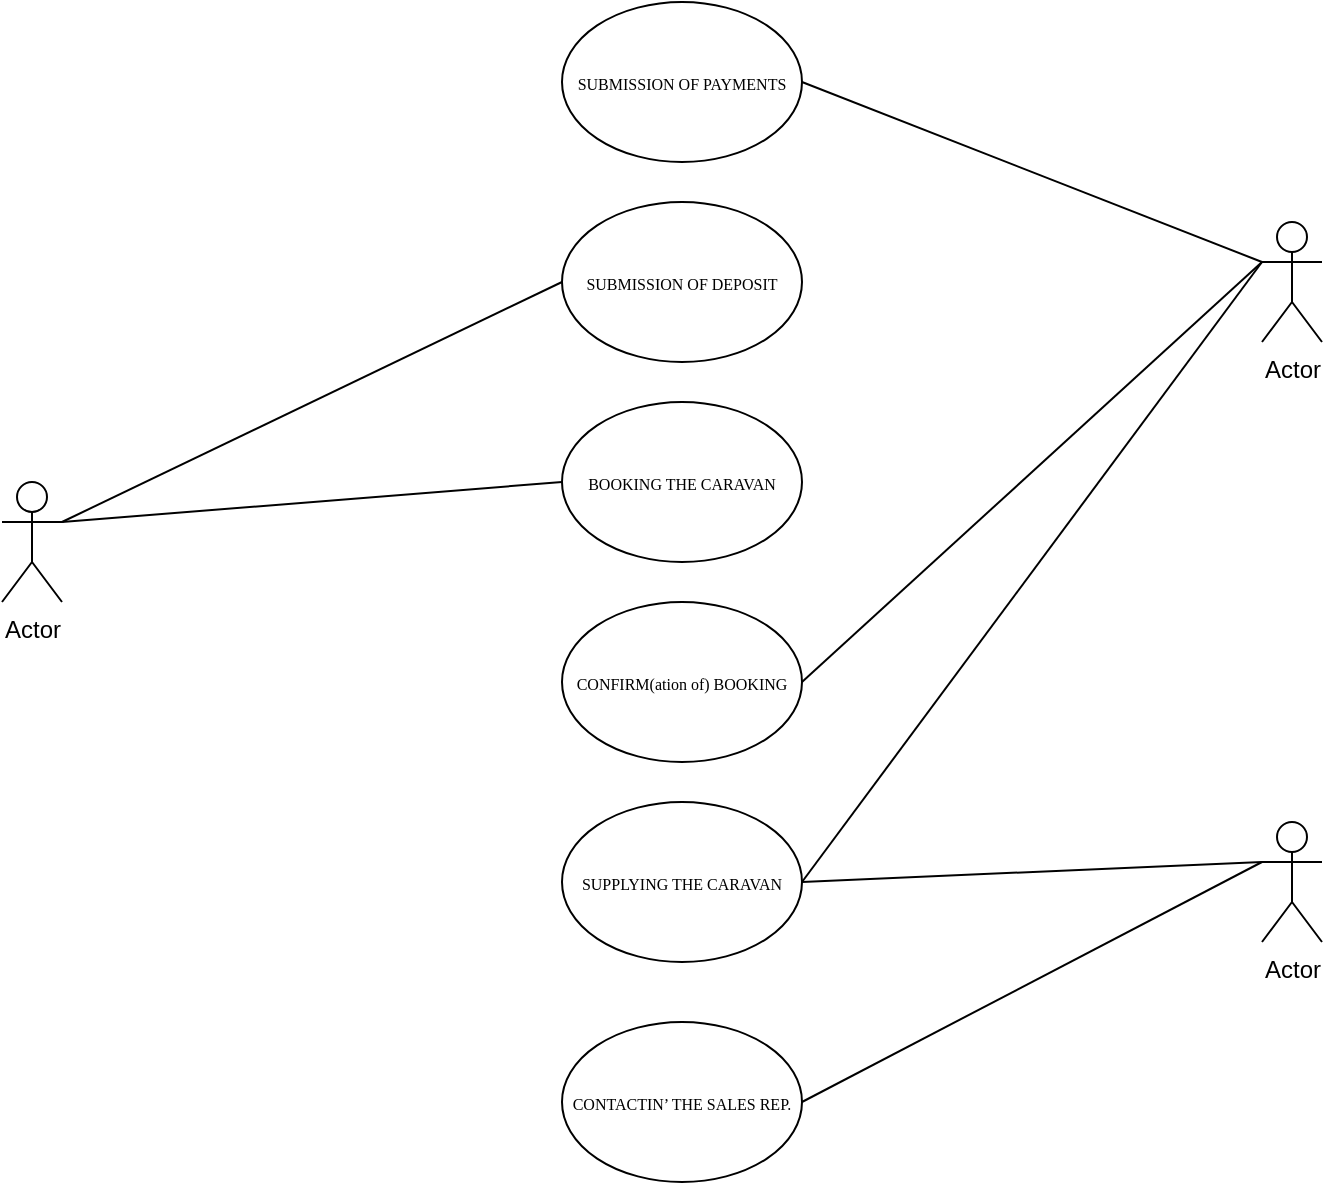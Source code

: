 <mxfile version="15.5.2" type="github">
  <diagram id="Ki4OD9zpx9m2wemxvtny" name="Page-1">
    <mxGraphModel dx="1422" dy="762" grid="1" gridSize="10" guides="1" tooltips="1" connect="1" arrows="1" fold="1" page="1" pageScale="1" pageWidth="827" pageHeight="1169" math="0" shadow="0">
      <root>
        <mxCell id="0" />
        <mxCell id="1" parent="0" />
        <mxCell id="0W6nrFl5lCPWv4pznCD_-1" value="Actor" style="shape=umlActor;verticalLabelPosition=bottom;verticalAlign=top;html=1;outlineConnect=0;" vertex="1" parent="1">
          <mxGeometry x="80" y="290" width="30" height="60" as="geometry" />
        </mxCell>
        <mxCell id="0W6nrFl5lCPWv4pznCD_-2" value="Actor" style="shape=umlActor;verticalLabelPosition=bottom;verticalAlign=top;html=1;outlineConnect=0;" vertex="1" parent="1">
          <mxGeometry x="710" y="460" width="30" height="60" as="geometry" />
        </mxCell>
        <mxCell id="0W6nrFl5lCPWv4pznCD_-3" value="Actor" style="shape=umlActor;verticalLabelPosition=bottom;verticalAlign=top;html=1;outlineConnect=0;" vertex="1" parent="1">
          <mxGeometry x="710" y="160" width="30" height="60" as="geometry" />
        </mxCell>
        <mxCell id="0W6nrFl5lCPWv4pznCD_-4" value="&#xa;&#xa;&lt;b style=&quot;font-weight: normal&quot; id=&quot;docs-internal-guid-d6d6a258-7fff-211c-9da3-53a5a46fa4c5&quot;&gt;&lt;span style=&quot;font-size: 6pt; font-family: &amp;quot;cg times&amp;quot;, serif; color: rgb(0, 0, 0); background-color: transparent; font-weight: 400; font-style: normal; font-variant: normal; text-decoration: none; vertical-align: baseline;&quot;&gt;SUBMISSION OF PAYMENTS&lt;/span&gt;&lt;/b&gt;&#xa;&#xa;" style="ellipse;whiteSpace=wrap;html=1;" vertex="1" parent="1">
          <mxGeometry x="360" y="50" width="120" height="80" as="geometry" />
        </mxCell>
        <mxCell id="0W6nrFl5lCPWv4pznCD_-5" value="&#xa;&#xa;&lt;b style=&quot;font-weight: normal&quot; id=&quot;docs-internal-guid-8f80560d-7fff-775f-be3a-dfc5eeb79c76&quot;&gt;&lt;span style=&quot;font-size: 6pt; font-family: &amp;quot;cg times&amp;quot;, serif; color: rgb(0, 0, 0); background-color: transparent; font-weight: 400; font-style: normal; font-variant: normal; text-decoration: none; vertical-align: baseline;&quot;&gt;SUBMISSION OF DEPOSIT&lt;/span&gt;&lt;/b&gt;&#xa;&#xa;" style="ellipse;whiteSpace=wrap;html=1;" vertex="1" parent="1">
          <mxGeometry x="360" y="150" width="120" height="80" as="geometry" />
        </mxCell>
        <mxCell id="0W6nrFl5lCPWv4pznCD_-6" value="&#xa;&#xa;&lt;b style=&quot;font-weight: normal&quot; id=&quot;docs-internal-guid-b35fc8ba-7fff-aa6d-255e-f7da49f02f3e&quot;&gt;&lt;span style=&quot;font-size: 6pt; font-family: &amp;quot;cg times&amp;quot;, serif; color: rgb(0, 0, 0); background-color: transparent; font-weight: 400; font-style: normal; font-variant: normal; text-decoration: none; vertical-align: baseline;&quot;&gt;BOOKING THE CARAVAN&lt;/span&gt;&lt;/b&gt;&#xa;&#xa;" style="ellipse;whiteSpace=wrap;html=1;" vertex="1" parent="1">
          <mxGeometry x="360" y="250" width="120" height="80" as="geometry" />
        </mxCell>
        <mxCell id="0W6nrFl5lCPWv4pznCD_-7" value="&#xa;&#xa;&lt;b style=&quot;font-weight: normal&quot; id=&quot;docs-internal-guid-f1c4a200-7fff-e0e9-b29e-194a61685224&quot;&gt;&lt;span style=&quot;font-size: 6pt; font-family: &amp;quot;cg times&amp;quot;, serif; color: rgb(0, 0, 0); background-color: transparent; font-weight: 400; font-style: normal; font-variant: normal; text-decoration: none; vertical-align: baseline;&quot;&gt;CONFIRM(ation of) BOOKING&lt;/span&gt;&lt;/b&gt;&#xa;&#xa;" style="ellipse;whiteSpace=wrap;html=1;" vertex="1" parent="1">
          <mxGeometry x="360" y="350" width="120" height="80" as="geometry" />
        </mxCell>
        <mxCell id="0W6nrFl5lCPWv4pznCD_-8" value="&#xa;&#xa;&lt;b style=&quot;font-weight: normal&quot; id=&quot;docs-internal-guid-71d05a63-7fff-0968-0c43-725606d91319&quot;&gt;&lt;span style=&quot;font-size: 6pt; font-family: &amp;quot;cg times&amp;quot;, serif; color: rgb(0, 0, 0); background-color: transparent; font-weight: 400; font-style: normal; font-variant: normal; text-decoration: none; vertical-align: baseline;&quot;&gt;SUPPLYING THE CARAVAN&lt;/span&gt;&lt;/b&gt;&#xa;&#xa;" style="ellipse;whiteSpace=wrap;html=1;" vertex="1" parent="1">
          <mxGeometry x="360" y="450" width="120" height="80" as="geometry" />
        </mxCell>
        <mxCell id="0W6nrFl5lCPWv4pznCD_-9" value="&#xa;&#xa;&lt;b style=&quot;font-weight: normal&quot; id=&quot;docs-internal-guid-7d473918-7fff-33c1-252f-c5b5c1e5bf32&quot;&gt;&lt;span style=&quot;font-size: 6pt; font-family: &amp;quot;cg times&amp;quot;, serif; color: rgb(0, 0, 0); background-color: transparent; font-weight: 400; font-style: normal; font-variant: normal; text-decoration: none; vertical-align: baseline;&quot;&gt;CONTACTIN’ THE SALES REP.&lt;/span&gt;&lt;/b&gt;&#xa;&#xa;" style="ellipse;whiteSpace=wrap;html=1;" vertex="1" parent="1">
          <mxGeometry x="360" y="560" width="120" height="80" as="geometry" />
        </mxCell>
        <mxCell id="0W6nrFl5lCPWv4pznCD_-15" value="" style="endArrow=none;html=1;rounded=0;entryX=0;entryY=0.333;entryDx=0;entryDy=0;entryPerimeter=0;exitX=1;exitY=0.5;exitDx=0;exitDy=0;" edge="1" parent="1" source="0W6nrFl5lCPWv4pznCD_-8" target="0W6nrFl5lCPWv4pznCD_-2">
          <mxGeometry width="50" height="50" relative="1" as="geometry">
            <mxPoint x="390" y="420" as="sourcePoint" />
            <mxPoint x="440" y="370" as="targetPoint" />
          </mxGeometry>
        </mxCell>
        <mxCell id="0W6nrFl5lCPWv4pznCD_-16" value="" style="endArrow=none;html=1;rounded=0;entryX=0;entryY=0.5;entryDx=0;entryDy=0;" edge="1" parent="1" target="0W6nrFl5lCPWv4pznCD_-6">
          <mxGeometry width="50" height="50" relative="1" as="geometry">
            <mxPoint x="110" y="310" as="sourcePoint" />
            <mxPoint x="160" y="260" as="targetPoint" />
          </mxGeometry>
        </mxCell>
        <mxCell id="0W6nrFl5lCPWv4pznCD_-17" value="" style="endArrow=none;html=1;rounded=0;entryX=0;entryY=0.5;entryDx=0;entryDy=0;" edge="1" parent="1" target="0W6nrFl5lCPWv4pznCD_-5">
          <mxGeometry width="50" height="50" relative="1" as="geometry">
            <mxPoint x="110" y="310" as="sourcePoint" />
            <mxPoint x="260" y="210" as="targetPoint" />
          </mxGeometry>
        </mxCell>
        <mxCell id="0W6nrFl5lCPWv4pznCD_-18" value="" style="endArrow=none;html=1;rounded=0;exitX=1;exitY=0.5;exitDx=0;exitDy=0;" edge="1" parent="1" source="0W6nrFl5lCPWv4pznCD_-8">
          <mxGeometry width="50" height="50" relative="1" as="geometry">
            <mxPoint x="660" y="230" as="sourcePoint" />
            <mxPoint x="710" y="180" as="targetPoint" />
          </mxGeometry>
        </mxCell>
        <mxCell id="0W6nrFl5lCPWv4pznCD_-19" value="" style="endArrow=none;html=1;rounded=0;exitX=1;exitY=0.5;exitDx=0;exitDy=0;" edge="1" parent="1" source="0W6nrFl5lCPWv4pznCD_-7">
          <mxGeometry width="50" height="50" relative="1" as="geometry">
            <mxPoint x="660" y="230" as="sourcePoint" />
            <mxPoint x="710" y="180" as="targetPoint" />
          </mxGeometry>
        </mxCell>
        <mxCell id="0W6nrFl5lCPWv4pznCD_-20" value="" style="endArrow=none;html=1;rounded=0;exitX=1;exitY=0.5;exitDx=0;exitDy=0;" edge="1" parent="1" source="0W6nrFl5lCPWv4pznCD_-4">
          <mxGeometry width="50" height="50" relative="1" as="geometry">
            <mxPoint x="660" y="230" as="sourcePoint" />
            <mxPoint x="710" y="180" as="targetPoint" />
          </mxGeometry>
        </mxCell>
        <mxCell id="0W6nrFl5lCPWv4pznCD_-21" value="" style="endArrow=none;html=1;rounded=0;exitX=1;exitY=0.5;exitDx=0;exitDy=0;" edge="1" parent="1" source="0W6nrFl5lCPWv4pznCD_-9">
          <mxGeometry width="50" height="50" relative="1" as="geometry">
            <mxPoint x="660" y="530" as="sourcePoint" />
            <mxPoint x="710" y="480" as="targetPoint" />
          </mxGeometry>
        </mxCell>
      </root>
    </mxGraphModel>
  </diagram>
</mxfile>
